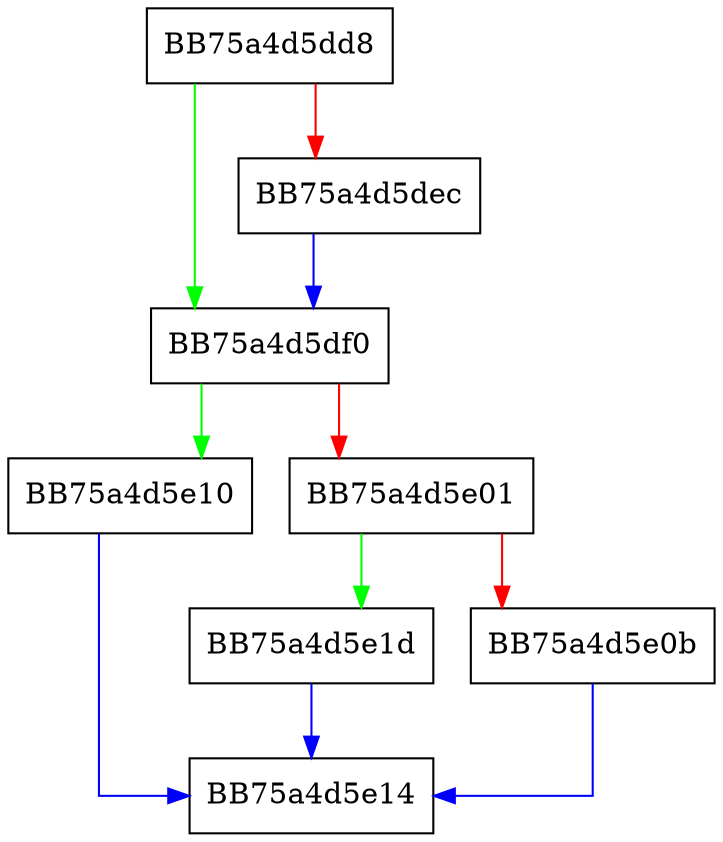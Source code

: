 digraph _Rrotate {
  node [shape="box"];
  graph [splines=ortho];
  BB75a4d5dd8 -> BB75a4d5df0 [color="green"];
  BB75a4d5dd8 -> BB75a4d5dec [color="red"];
  BB75a4d5dec -> BB75a4d5df0 [color="blue"];
  BB75a4d5df0 -> BB75a4d5e10 [color="green"];
  BB75a4d5df0 -> BB75a4d5e01 [color="red"];
  BB75a4d5e01 -> BB75a4d5e1d [color="green"];
  BB75a4d5e01 -> BB75a4d5e0b [color="red"];
  BB75a4d5e0b -> BB75a4d5e14 [color="blue"];
  BB75a4d5e10 -> BB75a4d5e14 [color="blue"];
  BB75a4d5e1d -> BB75a4d5e14 [color="blue"];
}